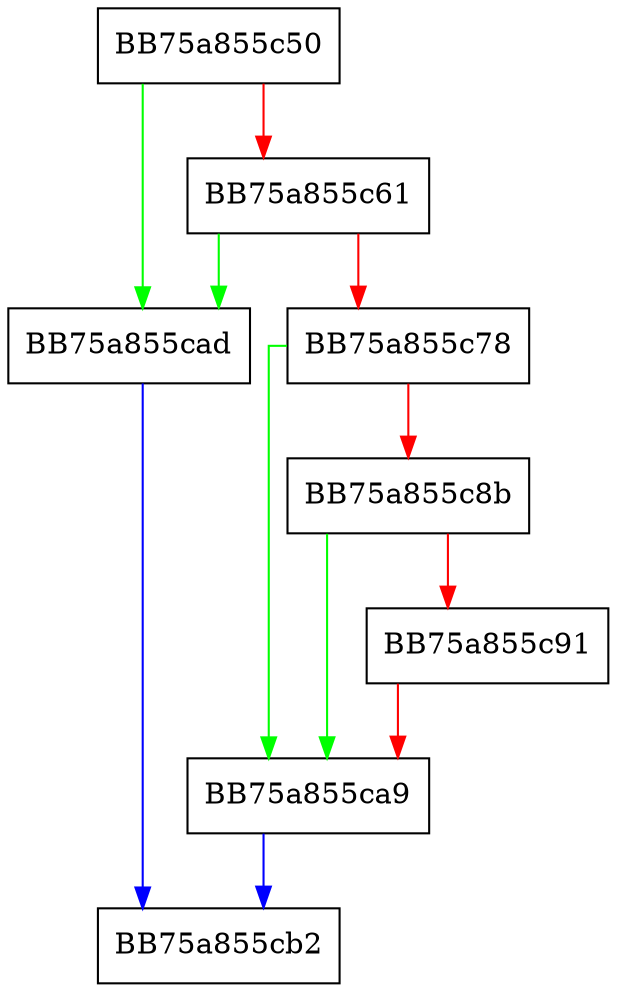 digraph AuditTaskWorker {
  node [shape="box"];
  graph [splines=ortho];
  BB75a855c50 -> BB75a855cad [color="green"];
  BB75a855c50 -> BB75a855c61 [color="red"];
  BB75a855c61 -> BB75a855cad [color="green"];
  BB75a855c61 -> BB75a855c78 [color="red"];
  BB75a855c78 -> BB75a855ca9 [color="green"];
  BB75a855c78 -> BB75a855c8b [color="red"];
  BB75a855c8b -> BB75a855ca9 [color="green"];
  BB75a855c8b -> BB75a855c91 [color="red"];
  BB75a855c91 -> BB75a855ca9 [color="red"];
  BB75a855ca9 -> BB75a855cb2 [color="blue"];
  BB75a855cad -> BB75a855cb2 [color="blue"];
}